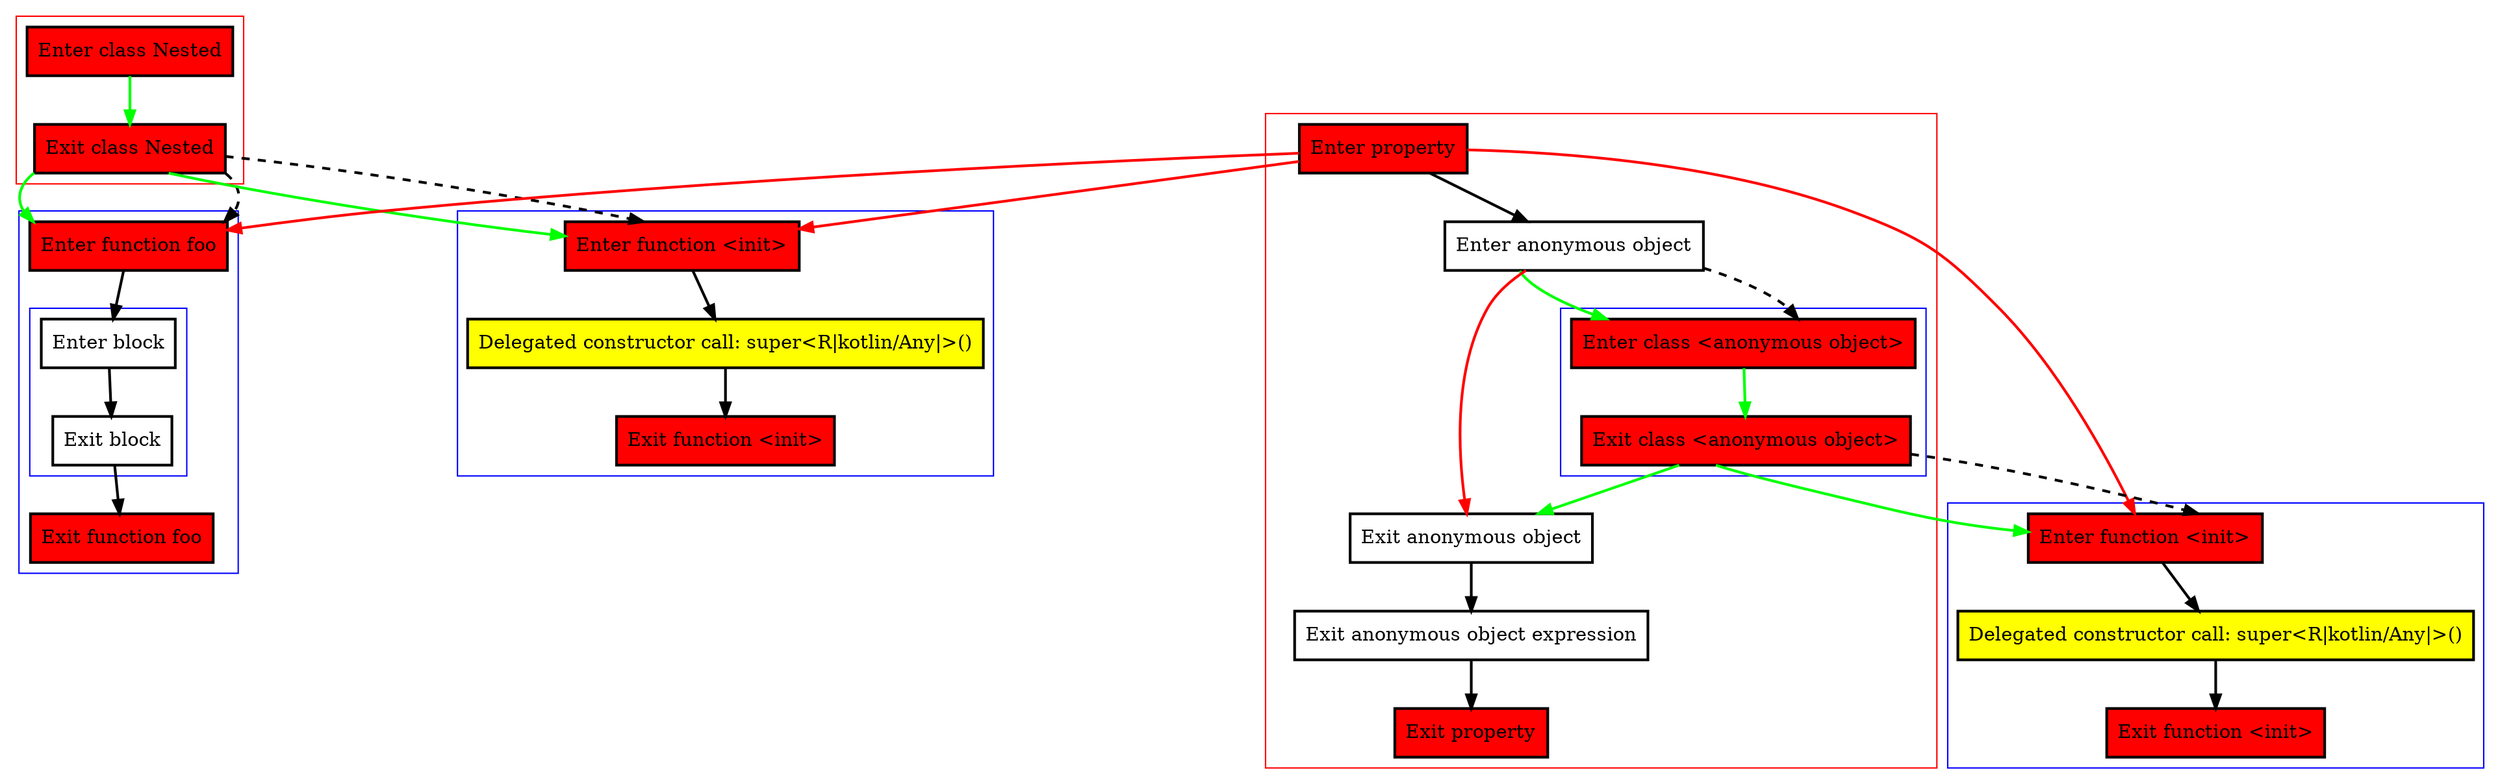 digraph innerClassInAnonymousObject_kt {
    graph [nodesep=3]
    node [shape=box penwidth=2]
    edge [penwidth=2]

    subgraph cluster_0 {
        color=red
        10 [label="Enter class Nested" style="filled" fillcolor=red];
        11 [label="Exit class Nested" style="filled" fillcolor=red];
    }
    subgraph cluster_1 {
        color=blue
        6 [label="Enter function foo" style="filled" fillcolor=red];
        subgraph cluster_2 {
            color=blue
            7 [label="Enter block"];
            8 [label="Exit block"];
        }
        9 [label="Exit function foo" style="filled" fillcolor=red];
    }
    subgraph cluster_3 {
        color=blue
        3 [label="Enter function <init>" style="filled" fillcolor=red];
        4 [label="Delegated constructor call: super<R|kotlin/Any|>()" style="filled" fillcolor=yellow];
        5 [label="Exit function <init>" style="filled" fillcolor=red];
    }
    10 -> {11} [color=green];
    11 -> {3 6} [color=green];
    11 -> {3 6} [style=dashed];
    3 -> {4};
    4 -> {5};
    6 -> {7};
    7 -> {8};
    8 -> {9};

    subgraph cluster_4 {
        color=red
        14 [label="Enter property" style="filled" fillcolor=red];
        15 [label="Enter anonymous object"];
        subgraph cluster_5 {
            color=blue
            12 [label="Enter class <anonymous object>" style="filled" fillcolor=red];
            13 [label="Exit class <anonymous object>" style="filled" fillcolor=red];
        }
        16 [label="Exit anonymous object"];
        17 [label="Exit anonymous object expression"];
        18 [label="Exit property" style="filled" fillcolor=red];
    }
    subgraph cluster_6 {
        color=blue
        0 [label="Enter function <init>" style="filled" fillcolor=red];
        1 [label="Delegated constructor call: super<R|kotlin/Any|>()" style="filled" fillcolor=yellow];
        2 [label="Exit function <init>" style="filled" fillcolor=red];
    }
    14 -> {15};
    14 -> {0 3 6} [color=red];
    15 -> {12} [color=green];
    15 -> {16} [color=red];
    15 -> {12} [style=dashed];
    16 -> {17};
    17 -> {18};
    12 -> {13} [color=green];
    13 -> {0 16} [color=green];
    13 -> {0} [style=dashed];
    0 -> {1};
    1 -> {2};

}
